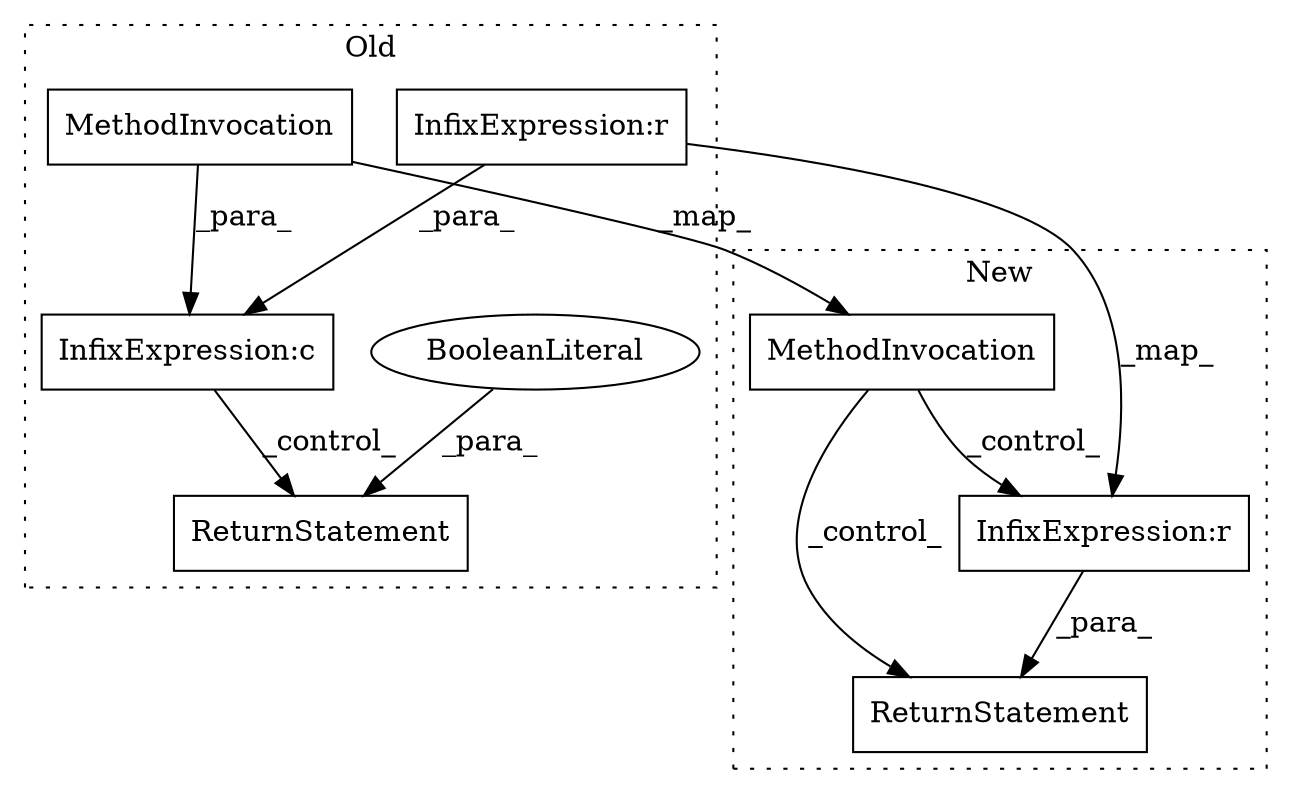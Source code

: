 digraph G {
subgraph cluster0 {
1 [label="BooleanLiteral" a="9" s="5967" l="4" shape="ellipse"];
2 [label="MethodInvocation" a="32" s="5912" l="11" shape="box"];
5 [label="ReturnStatement" a="41" s="5960" l="7" shape="box"];
6 [label="InfixExpression:c" a="27" s="5923" l="4" shape="box"];
8 [label="InfixExpression:r" a="27" s="5944" l="4" shape="box"];
label = "Old";
style="dotted";
}
subgraph cluster1 {
3 [label="MethodInvocation" a="32" s="5978" l="11" shape="box"];
4 [label="ReturnStatement" a="41" s="5999" l="7" shape="box"];
7 [label="InfixExpression:r" a="27" s="6023" l="4" shape="box"];
label = "New";
style="dotted";
}
1 -> 5 [label="_para_"];
2 -> 6 [label="_para_"];
2 -> 3 [label="_map_"];
3 -> 4 [label="_control_"];
3 -> 7 [label="_control_"];
6 -> 5 [label="_control_"];
7 -> 4 [label="_para_"];
8 -> 6 [label="_para_"];
8 -> 7 [label="_map_"];
}